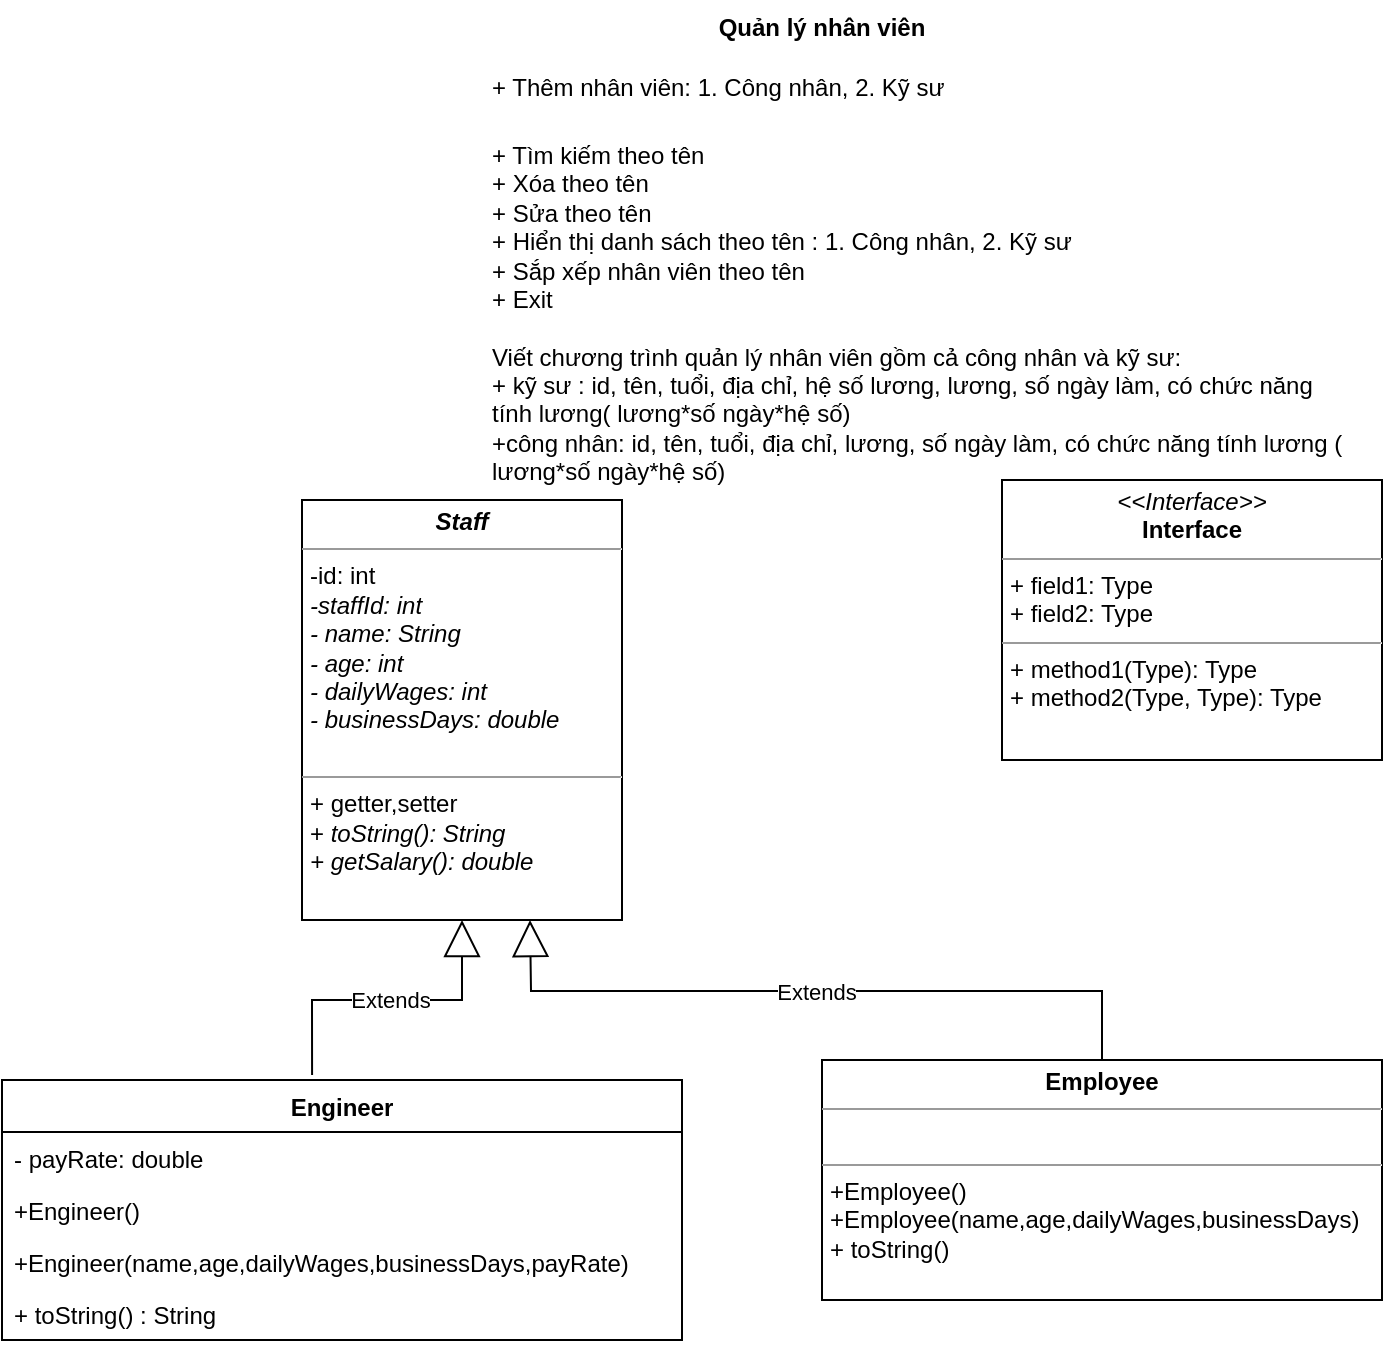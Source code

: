<mxfile version="15.4.0" type="device"><diagram id="zW-xwKhTqD7NS1Jiq5dR" name="Page-1"><mxGraphModel dx="868" dy="511" grid="1" gridSize="10" guides="1" tooltips="1" connect="1" arrows="1" fold="1" page="1" pageScale="1" pageWidth="850" pageHeight="1100" math="0" shadow="0"><root><mxCell id="0"/><mxCell id="1" parent="0"/><mxCell id="z9UItPT9yw9HSmGRkTkE-1" value="&lt;p style=&quot;margin: 0px ; margin-top: 4px ; text-align: center&quot;&gt;&lt;b&gt;&lt;i&gt;Staff&lt;/i&gt;&lt;/b&gt;&lt;/p&gt;&lt;hr size=&quot;1&quot;&gt;&lt;p style=&quot;margin: 0px ; margin-left: 4px&quot;&gt;-id: int&lt;/p&gt;&lt;p style=&quot;margin: 0px ; margin-left: 4px&quot;&gt;&lt;i&gt;-staffId: int&lt;/i&gt;&lt;/p&gt;&lt;p style=&quot;margin: 0px ; margin-left: 4px&quot;&gt;&lt;i&gt;- name: String&lt;/i&gt;&lt;/p&gt;&lt;p style=&quot;margin: 0px ; margin-left: 4px&quot;&gt;&lt;i&gt;- age: int&lt;/i&gt;&lt;/p&gt;&lt;p style=&quot;margin: 0px ; margin-left: 4px&quot;&gt;&lt;i&gt;- dailyWages: int&lt;/i&gt;&lt;/p&gt;&lt;p style=&quot;margin: 0px ; margin-left: 4px&quot;&gt;&lt;i&gt;- businessDays: double&lt;/i&gt;&lt;/p&gt;&lt;p style=&quot;margin: 0px ; margin-left: 4px&quot;&gt;&lt;i&gt;&lt;br&gt;&lt;/i&gt;&lt;/p&gt;&lt;hr size=&quot;1&quot;&gt;&lt;p style=&quot;margin: 0px ; margin-left: 4px&quot;&gt;+ getter,setter&lt;/p&gt;&lt;p style=&quot;margin: 0px ; margin-left: 4px&quot;&gt;+&lt;i&gt; toString(): String&lt;/i&gt;&lt;/p&gt;&lt;p style=&quot;margin: 0px ; margin-left: 4px&quot;&gt;&lt;i&gt;+ getSalary(): double&lt;/i&gt;&lt;/p&gt;" style="verticalAlign=top;align=left;overflow=fill;fontSize=12;fontFamily=Helvetica;html=1;" parent="1" vertex="1"><mxGeometry x="160" y="260" width="160" height="210" as="geometry"/></mxCell><mxCell id="z9UItPT9yw9HSmGRkTkE-2" value="&lt;p style=&quot;margin:0px;margin-top:4px;text-align:center;&quot;&gt;&lt;i&gt;&amp;lt;&amp;lt;Interface&amp;gt;&amp;gt;&lt;/i&gt;&lt;br/&gt;&lt;b&gt;Interface&lt;/b&gt;&lt;/p&gt;&lt;hr size=&quot;1&quot;/&gt;&lt;p style=&quot;margin:0px;margin-left:4px;&quot;&gt;+ field1: Type&lt;br/&gt;+ field2: Type&lt;/p&gt;&lt;hr size=&quot;1&quot;/&gt;&lt;p style=&quot;margin:0px;margin-left:4px;&quot;&gt;+ method1(Type): Type&lt;br/&gt;+ method2(Type, Type): Type&lt;/p&gt;" style="verticalAlign=top;align=left;overflow=fill;fontSize=12;fontFamily=Helvetica;html=1;" parent="1" vertex="1"><mxGeometry x="510" y="250" width="190" height="140" as="geometry"/></mxCell><mxCell id="z9UItPT9yw9HSmGRkTkE-3" value="Quản lý nhân viên" style="text;align=center;fontStyle=1;verticalAlign=middle;spacingLeft=3;spacingRight=3;strokeColor=none;rotatable=0;points=[[0,0.5],[1,0.5]];portConstraint=eastwest;" parent="1" vertex="1"><mxGeometry x="380" y="10" width="80" height="26" as="geometry"/></mxCell><mxCell id="z9UItPT9yw9HSmGRkTkE-9" value="&lt;h1&gt;&lt;font style=&quot;font-size: 12px ; font-weight: normal&quot;&gt;+ Thêm nhân viên: 1. Công nhân, 2. Kỹ sư&lt;/font&gt;&lt;/h1&gt;&lt;div&gt;&lt;font style=&quot;font-size: 12px&quot;&gt;+ Tìm kiếm theo tên&lt;/font&gt;&lt;/div&gt;&lt;div&gt;&lt;font style=&quot;font-size: 12px&quot;&gt;+ Xóa theo tên&lt;/font&gt;&lt;/div&gt;&lt;div&gt;&lt;font style=&quot;font-size: 12px&quot;&gt;+ Sửa theo tên&lt;/font&gt;&lt;/div&gt;&lt;div&gt;&lt;font style=&quot;font-size: 12px&quot;&gt;+ Hiển thị danh sách theo tên : 1. Công nhân, 2. Kỹ sư&lt;/font&gt;&lt;/div&gt;&lt;div&gt;&lt;font style=&quot;font-size: 12px&quot;&gt;+ Sắp xếp nhân viên theo tên&lt;/font&gt;&lt;/div&gt;&lt;div&gt;&lt;font style=&quot;font-size: 12px&quot;&gt;+ Exit&lt;/font&gt;&lt;/div&gt;&lt;div&gt;&lt;font style=&quot;font-size: 12px&quot;&gt;&lt;br&gt;&lt;/font&gt;&lt;/div&gt;&lt;div&gt;&lt;font style=&quot;font-size: 12px&quot;&gt;Viết chương trình quản lý nhân viên gồm cả công nhân và kỹ sư:&lt;/font&gt;&lt;/div&gt;&lt;div&gt;&lt;font style=&quot;font-size: 12px&quot;&gt;+ kỹ sư : id, tên, tuổi, địa chỉ, hệ số lương, lương, số ngày làm, có chức năng tính lương( lương*số ngày*hệ số)&lt;/font&gt;&lt;/div&gt;&lt;div&gt;&lt;font style=&quot;font-size: 12px&quot;&gt;+công nhân: id, tên, tuổi, địa chỉ, lương, số ngày làm, có chức năng tính lương ( lương*số ngày*hệ số)&lt;/font&gt;&lt;/div&gt;&lt;div&gt;&lt;font style=&quot;font-size: 12px&quot;&gt;&lt;br&gt;&lt;/font&gt;&lt;/div&gt;" style="text;html=1;strokeColor=none;fillColor=none;spacing=5;spacingTop=-20;whiteSpace=wrap;overflow=hidden;rounded=0;" parent="1" vertex="1"><mxGeometry x="250" y="30" width="440" height="230" as="geometry"/></mxCell><mxCell id="z9UItPT9yw9HSmGRkTkE-10" value="Engineer" style="swimlane;fontStyle=1;align=center;verticalAlign=top;childLayout=stackLayout;horizontal=1;startSize=26;horizontalStack=0;resizeParent=1;resizeParentMax=0;resizeLast=0;collapsible=1;marginBottom=0;" parent="1" vertex="1"><mxGeometry x="10" y="550" width="340" height="130" as="geometry"/></mxCell><mxCell id="z9UItPT9yw9HSmGRkTkE-11" value="- payRate: double" style="text;strokeColor=none;fillColor=none;align=left;verticalAlign=top;spacingLeft=4;spacingRight=4;overflow=hidden;rotatable=0;points=[[0,0.5],[1,0.5]];portConstraint=eastwest;" parent="z9UItPT9yw9HSmGRkTkE-10" vertex="1"><mxGeometry y="26" width="340" height="26" as="geometry"/></mxCell><mxCell id="fQWFY7TE4qIY2uOs9pPl-5" value="+Engineer()" style="text;strokeColor=none;fillColor=none;align=left;verticalAlign=top;spacingLeft=4;spacingRight=4;overflow=hidden;rotatable=0;points=[[0,0.5],[1,0.5]];portConstraint=eastwest;" vertex="1" parent="z9UItPT9yw9HSmGRkTkE-10"><mxGeometry y="52" width="340" height="26" as="geometry"/></mxCell><mxCell id="fQWFY7TE4qIY2uOs9pPl-10" value="+Engineer(name,age,dailyWages,businessDays,payRate)" style="text;strokeColor=none;fillColor=none;align=left;verticalAlign=top;spacingLeft=4;spacingRight=4;overflow=hidden;rotatable=0;points=[[0,0.5],[1,0.5]];portConstraint=eastwest;" vertex="1" parent="z9UItPT9yw9HSmGRkTkE-10"><mxGeometry y="78" width="340" height="26" as="geometry"/></mxCell><mxCell id="fQWFY7TE4qIY2uOs9pPl-9" value="+ toString() : String" style="text;strokeColor=none;fillColor=none;align=left;verticalAlign=top;spacingLeft=4;spacingRight=4;overflow=hidden;rotatable=0;points=[[0,0.5],[1,0.5]];portConstraint=eastwest;" vertex="1" parent="z9UItPT9yw9HSmGRkTkE-10"><mxGeometry y="104" width="340" height="26" as="geometry"/></mxCell><mxCell id="z9UItPT9yw9HSmGRkTkE-18" value="Extends" style="endArrow=block;endSize=16;endFill=0;html=1;rounded=0;edgeStyle=orthogonalEdgeStyle;exitX=0.456;exitY=-0.019;exitDx=0;exitDy=0;exitPerimeter=0;entryX=0.5;entryY=1;entryDx=0;entryDy=0;" parent="1" source="z9UItPT9yw9HSmGRkTkE-10" target="z9UItPT9yw9HSmGRkTkE-1" edge="1"><mxGeometry width="160" relative="1" as="geometry"><mxPoint x="340" y="380" as="sourcePoint"/><mxPoint x="500" y="380" as="targetPoint"/></mxGeometry></mxCell><mxCell id="z9UItPT9yw9HSmGRkTkE-19" value="Extends" style="endArrow=block;endSize=16;endFill=0;html=1;rounded=0;edgeStyle=orthogonalEdgeStyle;exitX=0.5;exitY=0;exitDx=0;exitDy=0;" parent="1" source="fQWFY7TE4qIY2uOs9pPl-13" edge="1"><mxGeometry width="160" relative="1" as="geometry"><mxPoint x="530" y="550" as="sourcePoint"/><mxPoint x="274" y="470" as="targetPoint"/></mxGeometry></mxCell><mxCell id="fQWFY7TE4qIY2uOs9pPl-13" value="&lt;p style=&quot;margin: 0px ; margin-top: 4px ; text-align: center&quot;&gt;&lt;b&gt;Employee&lt;/b&gt;&lt;/p&gt;&lt;hr size=&quot;1&quot;&gt;&lt;p style=&quot;margin: 0px ; margin-left: 4px&quot;&gt;&lt;br&gt;&lt;/p&gt;&lt;hr size=&quot;1&quot;&gt;&lt;p style=&quot;margin: 0px ; margin-left: 4px&quot;&gt;+Employee()&lt;/p&gt;&lt;p style=&quot;margin: 0px ; margin-left: 4px&quot;&gt;+Employee(name,age,dailyWages,businessDays)&lt;/p&gt;&lt;p style=&quot;margin: 0px ; margin-left: 4px&quot;&gt;+ toString()&lt;/p&gt;" style="verticalAlign=top;align=left;overflow=fill;fontSize=12;fontFamily=Helvetica;html=1;" vertex="1" parent="1"><mxGeometry x="420" y="540" width="280" height="120" as="geometry"/></mxCell></root></mxGraphModel></diagram></mxfile>
